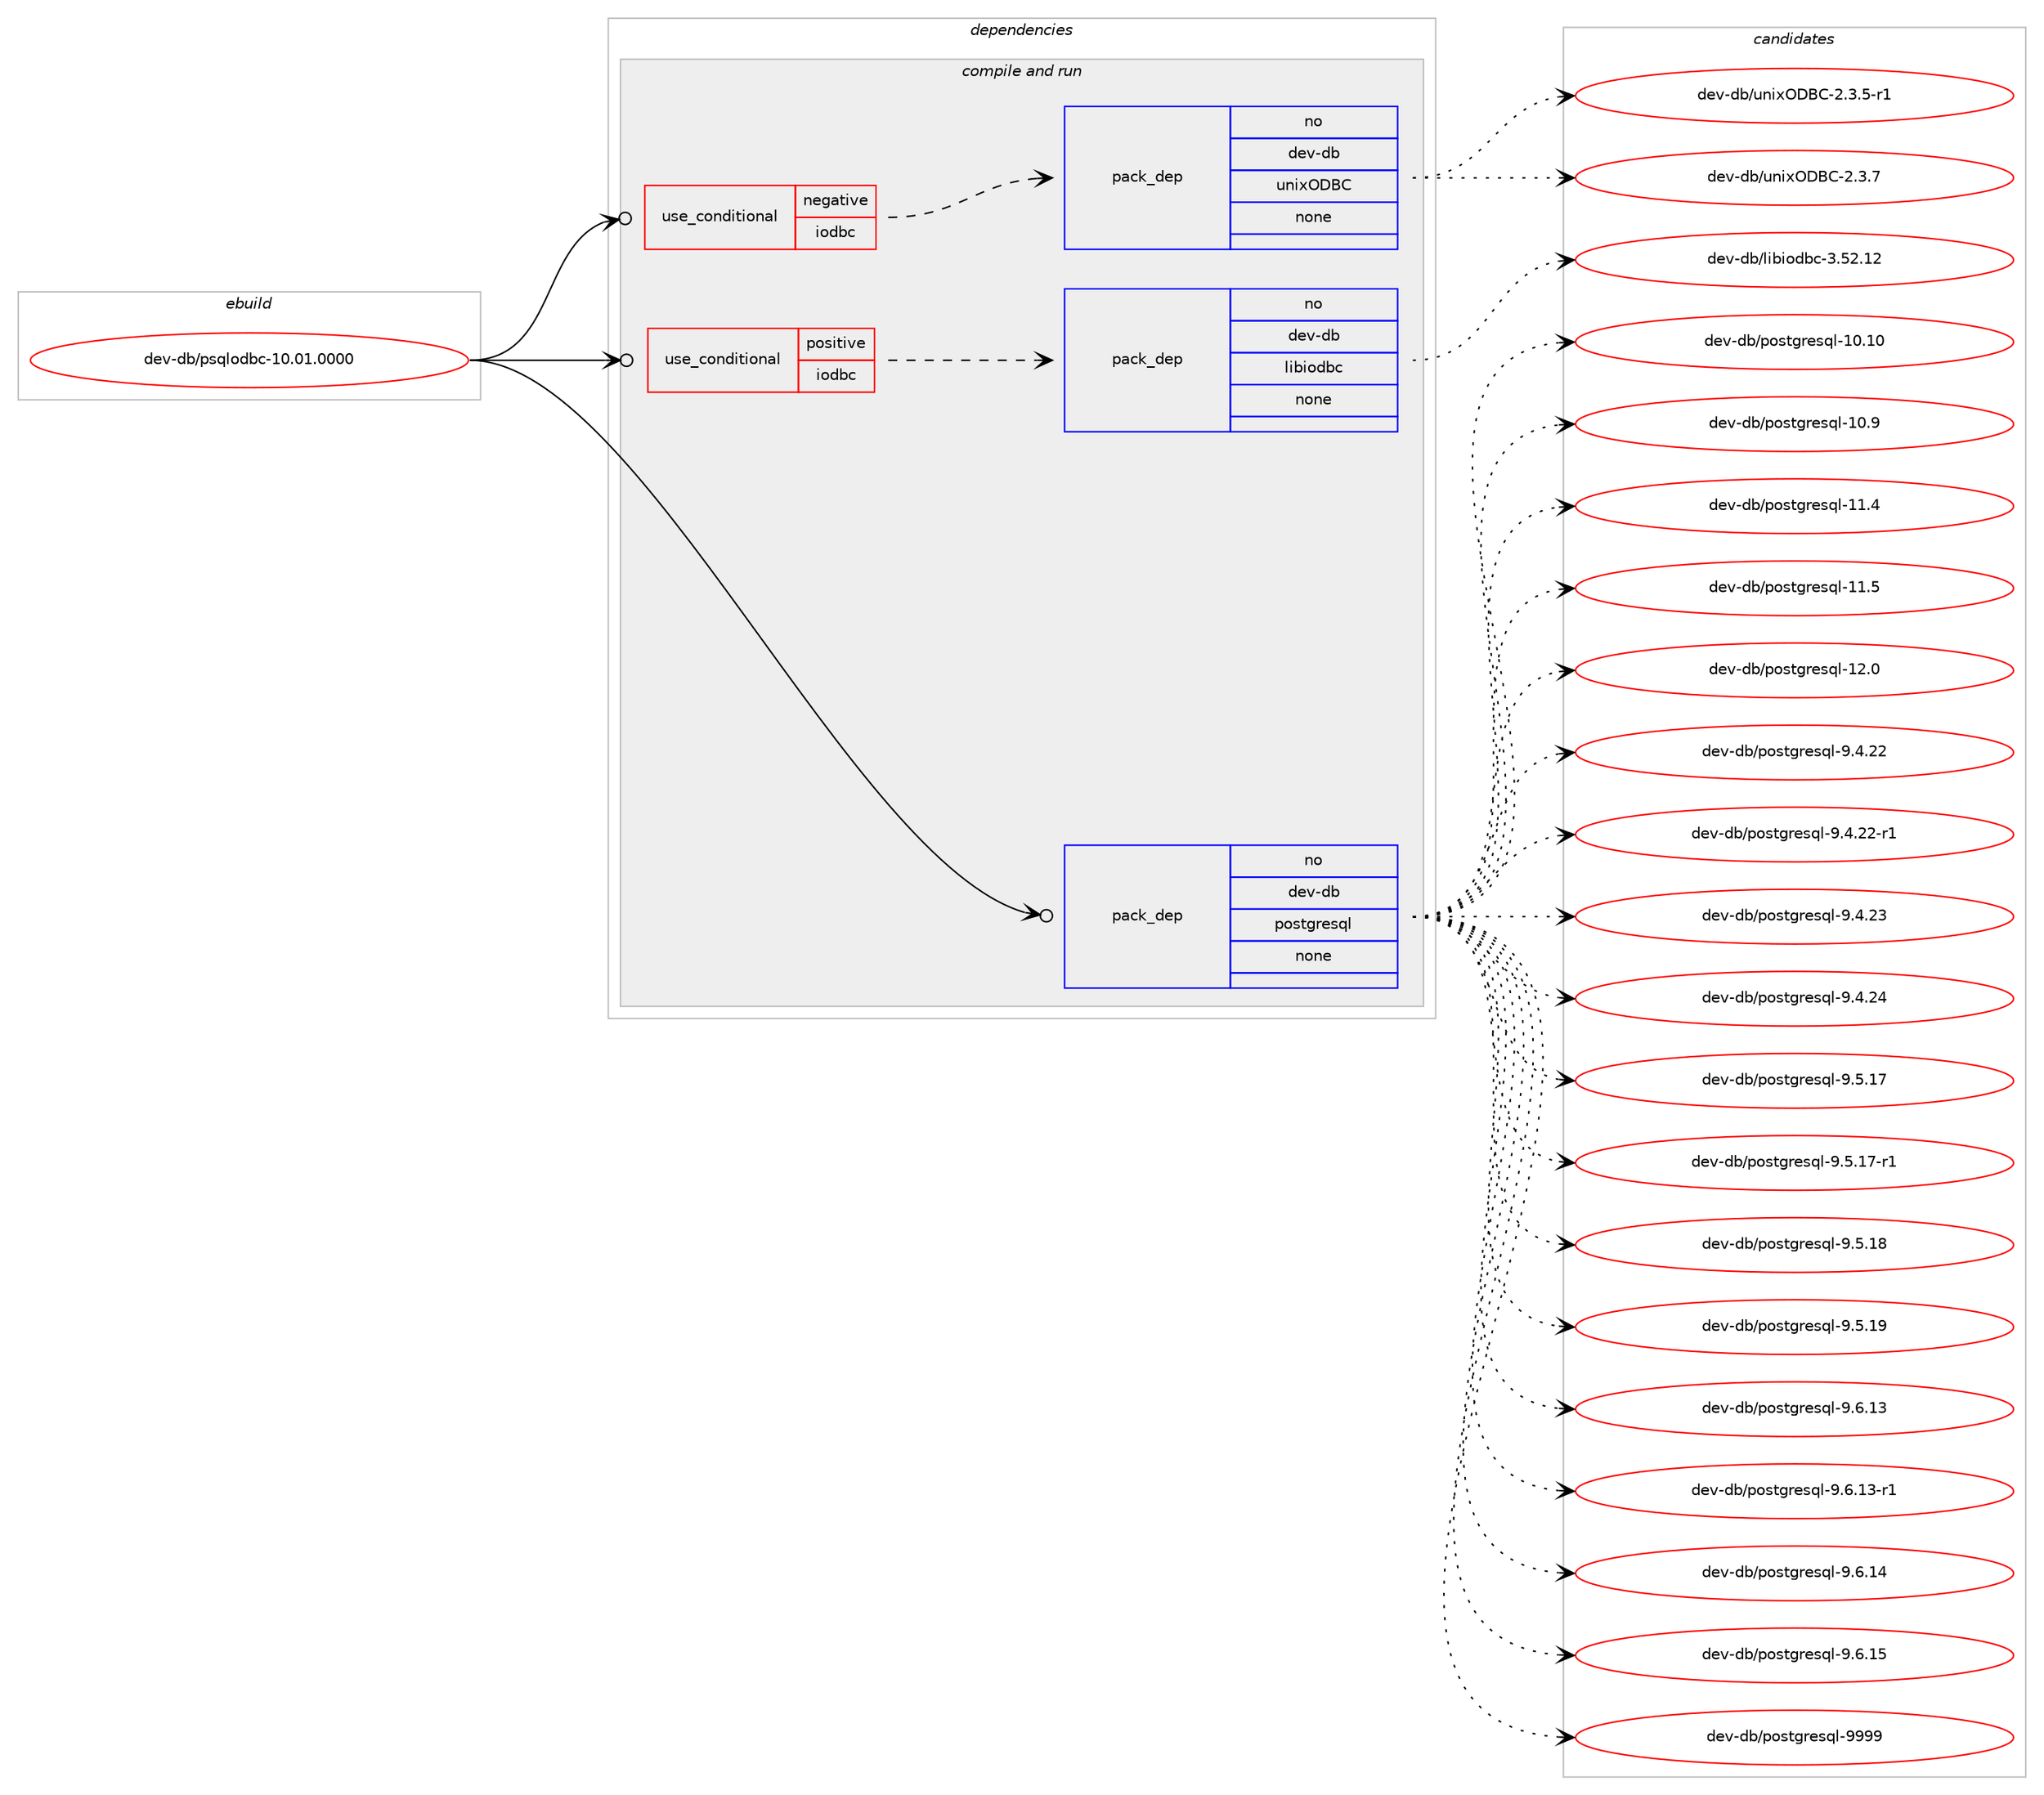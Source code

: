 digraph prolog {

# *************
# Graph options
# *************

newrank=true;
concentrate=true;
compound=true;
graph [rankdir=LR,fontname=Helvetica,fontsize=10,ranksep=1.5];#, ranksep=2.5, nodesep=0.2];
edge  [arrowhead=vee];
node  [fontname=Helvetica,fontsize=10];

# **********
# The ebuild
# **********

subgraph cluster_leftcol {
color=gray;
rank=same;
label=<<i>ebuild</i>>;
id [label="dev-db/psqlodbc-10.01.0000", color=red, width=4, href="../dev-db/psqlodbc-10.01.0000.svg"];
}

# ****************
# The dependencies
# ****************

subgraph cluster_midcol {
color=gray;
label=<<i>dependencies</i>>;
subgraph cluster_compile {
fillcolor="#eeeeee";
style=filled;
label=<<i>compile</i>>;
}
subgraph cluster_compileandrun {
fillcolor="#eeeeee";
style=filled;
label=<<i>compile and run</i>>;
subgraph cond124192 {
dependency523229 [label=<<TABLE BORDER="0" CELLBORDER="1" CELLSPACING="0" CELLPADDING="4"><TR><TD ROWSPAN="3" CELLPADDING="10">use_conditional</TD></TR><TR><TD>negative</TD></TR><TR><TD>iodbc</TD></TR></TABLE>>, shape=none, color=red];
subgraph pack389297 {
dependency523230 [label=<<TABLE BORDER="0" CELLBORDER="1" CELLSPACING="0" CELLPADDING="4" WIDTH="220"><TR><TD ROWSPAN="6" CELLPADDING="30">pack_dep</TD></TR><TR><TD WIDTH="110">no</TD></TR><TR><TD>dev-db</TD></TR><TR><TD>unixODBC</TD></TR><TR><TD>none</TD></TR><TR><TD></TD></TR></TABLE>>, shape=none, color=blue];
}
dependency523229:e -> dependency523230:w [weight=20,style="dashed",arrowhead="vee"];
}
id:e -> dependency523229:w [weight=20,style="solid",arrowhead="odotvee"];
subgraph cond124193 {
dependency523231 [label=<<TABLE BORDER="0" CELLBORDER="1" CELLSPACING="0" CELLPADDING="4"><TR><TD ROWSPAN="3" CELLPADDING="10">use_conditional</TD></TR><TR><TD>positive</TD></TR><TR><TD>iodbc</TD></TR></TABLE>>, shape=none, color=red];
subgraph pack389298 {
dependency523232 [label=<<TABLE BORDER="0" CELLBORDER="1" CELLSPACING="0" CELLPADDING="4" WIDTH="220"><TR><TD ROWSPAN="6" CELLPADDING="30">pack_dep</TD></TR><TR><TD WIDTH="110">no</TD></TR><TR><TD>dev-db</TD></TR><TR><TD>libiodbc</TD></TR><TR><TD>none</TD></TR><TR><TD></TD></TR></TABLE>>, shape=none, color=blue];
}
dependency523231:e -> dependency523232:w [weight=20,style="dashed",arrowhead="vee"];
}
id:e -> dependency523231:w [weight=20,style="solid",arrowhead="odotvee"];
subgraph pack389299 {
dependency523233 [label=<<TABLE BORDER="0" CELLBORDER="1" CELLSPACING="0" CELLPADDING="4" WIDTH="220"><TR><TD ROWSPAN="6" CELLPADDING="30">pack_dep</TD></TR><TR><TD WIDTH="110">no</TD></TR><TR><TD>dev-db</TD></TR><TR><TD>postgresql</TD></TR><TR><TD>none</TD></TR><TR><TD></TD></TR></TABLE>>, shape=none, color=blue];
}
id:e -> dependency523233:w [weight=20,style="solid",arrowhead="odotvee"];
}
subgraph cluster_run {
fillcolor="#eeeeee";
style=filled;
label=<<i>run</i>>;
}
}

# **************
# The candidates
# **************

subgraph cluster_choices {
rank=same;
color=gray;
label=<<i>candidates</i>>;

subgraph choice389297 {
color=black;
nodesep=1;
choice100101118451009847117110105120796866674550465146534511449 [label="dev-db/unixODBC-2.3.5-r1", color=red, width=4,href="../dev-db/unixODBC-2.3.5-r1.svg"];
choice10010111845100984711711010512079686667455046514655 [label="dev-db/unixODBC-2.3.7", color=red, width=4,href="../dev-db/unixODBC-2.3.7.svg"];
dependency523230:e -> choice100101118451009847117110105120796866674550465146534511449:w [style=dotted,weight="100"];
dependency523230:e -> choice10010111845100984711711010512079686667455046514655:w [style=dotted,weight="100"];
}
subgraph choice389298 {
color=black;
nodesep=1;
choice1001011184510098471081059810511110098994551465350464950 [label="dev-db/libiodbc-3.52.12", color=red, width=4,href="../dev-db/libiodbc-3.52.12.svg"];
dependency523232:e -> choice1001011184510098471081059810511110098994551465350464950:w [style=dotted,weight="100"];
}
subgraph choice389299 {
color=black;
nodesep=1;
choice100101118451009847112111115116103114101115113108454948464948 [label="dev-db/postgresql-10.10", color=red, width=4,href="../dev-db/postgresql-10.10.svg"];
choice1001011184510098471121111151161031141011151131084549484657 [label="dev-db/postgresql-10.9", color=red, width=4,href="../dev-db/postgresql-10.9.svg"];
choice1001011184510098471121111151161031141011151131084549494652 [label="dev-db/postgresql-11.4", color=red, width=4,href="../dev-db/postgresql-11.4.svg"];
choice1001011184510098471121111151161031141011151131084549494653 [label="dev-db/postgresql-11.5", color=red, width=4,href="../dev-db/postgresql-11.5.svg"];
choice1001011184510098471121111151161031141011151131084549504648 [label="dev-db/postgresql-12.0", color=red, width=4,href="../dev-db/postgresql-12.0.svg"];
choice10010111845100984711211111511610311410111511310845574652465050 [label="dev-db/postgresql-9.4.22", color=red, width=4,href="../dev-db/postgresql-9.4.22.svg"];
choice100101118451009847112111115116103114101115113108455746524650504511449 [label="dev-db/postgresql-9.4.22-r1", color=red, width=4,href="../dev-db/postgresql-9.4.22-r1.svg"];
choice10010111845100984711211111511610311410111511310845574652465051 [label="dev-db/postgresql-9.4.23", color=red, width=4,href="../dev-db/postgresql-9.4.23.svg"];
choice10010111845100984711211111511610311410111511310845574652465052 [label="dev-db/postgresql-9.4.24", color=red, width=4,href="../dev-db/postgresql-9.4.24.svg"];
choice10010111845100984711211111511610311410111511310845574653464955 [label="dev-db/postgresql-9.5.17", color=red, width=4,href="../dev-db/postgresql-9.5.17.svg"];
choice100101118451009847112111115116103114101115113108455746534649554511449 [label="dev-db/postgresql-9.5.17-r1", color=red, width=4,href="../dev-db/postgresql-9.5.17-r1.svg"];
choice10010111845100984711211111511610311410111511310845574653464956 [label="dev-db/postgresql-9.5.18", color=red, width=4,href="../dev-db/postgresql-9.5.18.svg"];
choice10010111845100984711211111511610311410111511310845574653464957 [label="dev-db/postgresql-9.5.19", color=red, width=4,href="../dev-db/postgresql-9.5.19.svg"];
choice10010111845100984711211111511610311410111511310845574654464951 [label="dev-db/postgresql-9.6.13", color=red, width=4,href="../dev-db/postgresql-9.6.13.svg"];
choice100101118451009847112111115116103114101115113108455746544649514511449 [label="dev-db/postgresql-9.6.13-r1", color=red, width=4,href="../dev-db/postgresql-9.6.13-r1.svg"];
choice10010111845100984711211111511610311410111511310845574654464952 [label="dev-db/postgresql-9.6.14", color=red, width=4,href="../dev-db/postgresql-9.6.14.svg"];
choice10010111845100984711211111511610311410111511310845574654464953 [label="dev-db/postgresql-9.6.15", color=red, width=4,href="../dev-db/postgresql-9.6.15.svg"];
choice1001011184510098471121111151161031141011151131084557575757 [label="dev-db/postgresql-9999", color=red, width=4,href="../dev-db/postgresql-9999.svg"];
dependency523233:e -> choice100101118451009847112111115116103114101115113108454948464948:w [style=dotted,weight="100"];
dependency523233:e -> choice1001011184510098471121111151161031141011151131084549484657:w [style=dotted,weight="100"];
dependency523233:e -> choice1001011184510098471121111151161031141011151131084549494652:w [style=dotted,weight="100"];
dependency523233:e -> choice1001011184510098471121111151161031141011151131084549494653:w [style=dotted,weight="100"];
dependency523233:e -> choice1001011184510098471121111151161031141011151131084549504648:w [style=dotted,weight="100"];
dependency523233:e -> choice10010111845100984711211111511610311410111511310845574652465050:w [style=dotted,weight="100"];
dependency523233:e -> choice100101118451009847112111115116103114101115113108455746524650504511449:w [style=dotted,weight="100"];
dependency523233:e -> choice10010111845100984711211111511610311410111511310845574652465051:w [style=dotted,weight="100"];
dependency523233:e -> choice10010111845100984711211111511610311410111511310845574652465052:w [style=dotted,weight="100"];
dependency523233:e -> choice10010111845100984711211111511610311410111511310845574653464955:w [style=dotted,weight="100"];
dependency523233:e -> choice100101118451009847112111115116103114101115113108455746534649554511449:w [style=dotted,weight="100"];
dependency523233:e -> choice10010111845100984711211111511610311410111511310845574653464956:w [style=dotted,weight="100"];
dependency523233:e -> choice10010111845100984711211111511610311410111511310845574653464957:w [style=dotted,weight="100"];
dependency523233:e -> choice10010111845100984711211111511610311410111511310845574654464951:w [style=dotted,weight="100"];
dependency523233:e -> choice100101118451009847112111115116103114101115113108455746544649514511449:w [style=dotted,weight="100"];
dependency523233:e -> choice10010111845100984711211111511610311410111511310845574654464952:w [style=dotted,weight="100"];
dependency523233:e -> choice10010111845100984711211111511610311410111511310845574654464953:w [style=dotted,weight="100"];
dependency523233:e -> choice1001011184510098471121111151161031141011151131084557575757:w [style=dotted,weight="100"];
}
}

}
